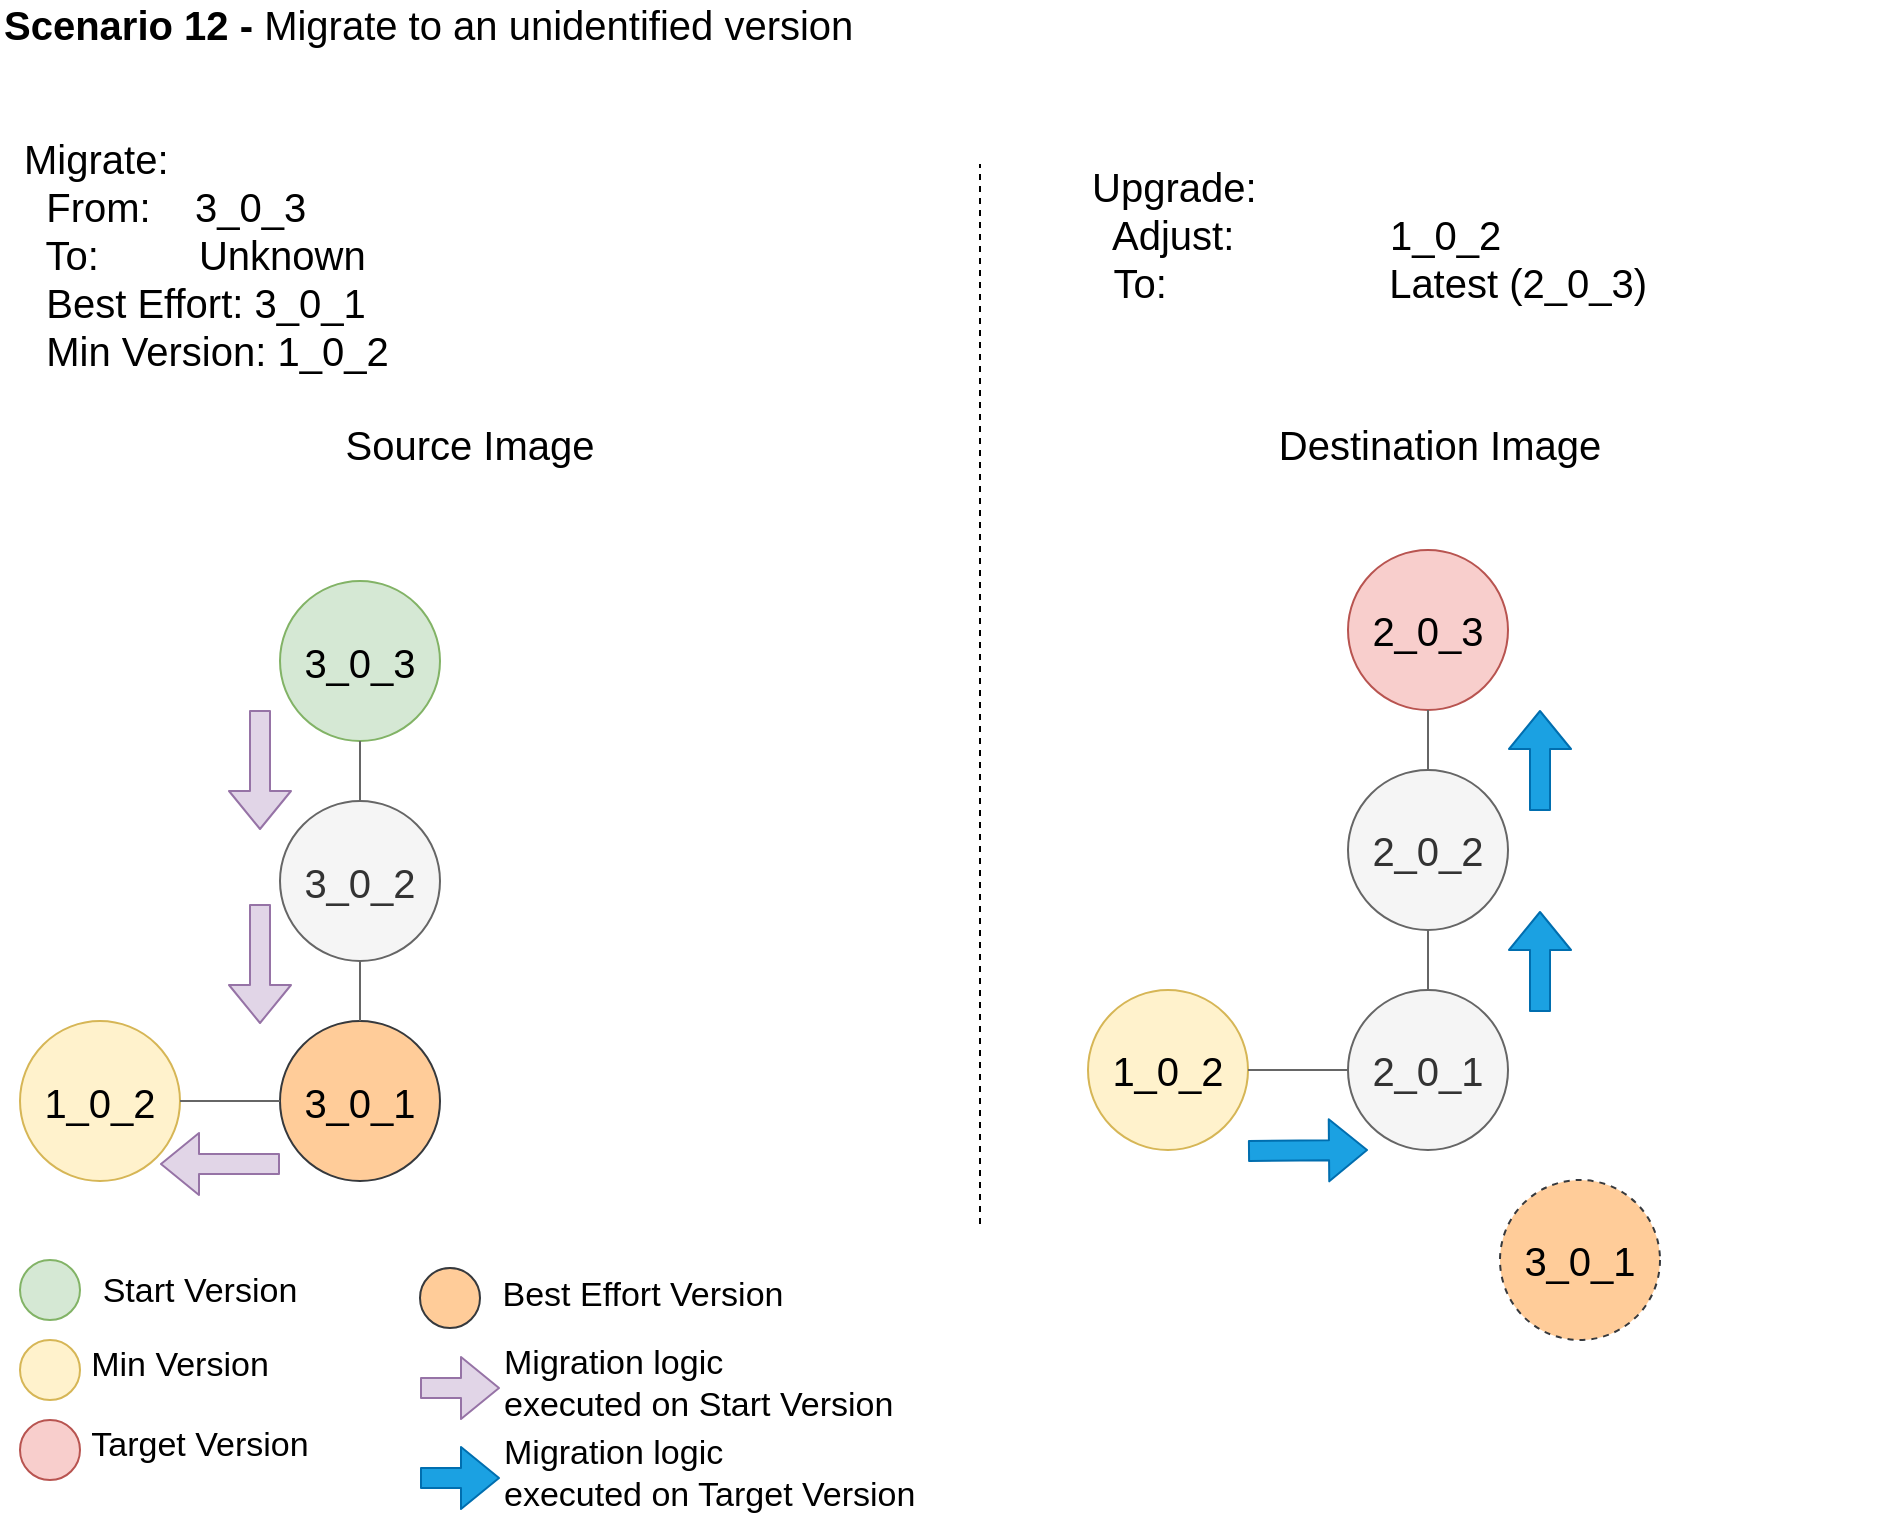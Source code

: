 <mxfile pages="1" version="11.2.5" type="device"><diagram id="9E1KUm-vGZgVrJ2iB9Vl" name="Page-1"><mxGraphModel dx="1086" dy="767" grid="1" gridSize="10" guides="1" tooltips="1" connect="1" arrows="1" fold="1" page="1" pageScale="1" pageWidth="1100" pageHeight="850" math="0" shadow="0"><root><mxCell id="0"/><mxCell id="1" parent="0"/><mxCell id="Z88FInItlsHQhRWIjukK-1" value="&lt;font style=&quot;font-size: 20px&quot;&gt;1_0_2&lt;/font&gt;" style="ellipse;whiteSpace=wrap;html=1;aspect=fixed;shadow=0;fillColor=#fff2cc;strokeColor=#d6b656;" parent="1" vertex="1"><mxGeometry x="40" y="558.5" width="80" height="80" as="geometry"/></mxCell><mxCell id="Z88FInItlsHQhRWIjukK-2" value="&lt;font style=&quot;font-size: 20px&quot;&gt;3_0_1&lt;/font&gt;" style="ellipse;whiteSpace=wrap;html=1;aspect=fixed;shadow=0;fillColor=#ffcc99;strokeColor=#36393d;" parent="1" vertex="1"><mxGeometry x="170" y="558.5" width="80" height="80" as="geometry"/></mxCell><mxCell id="Z88FInItlsHQhRWIjukK-17" value="" style="endArrow=none;html=1;entryX=0;entryY=0.5;entryDx=0;entryDy=0;exitX=1;exitY=0.5;exitDx=0;exitDy=0;fillColor=#f5f5f5;strokeColor=#666666;" parent="1" source="Z88FInItlsHQhRWIjukK-1" target="Z88FInItlsHQhRWIjukK-2" edge="1"><mxGeometry width="50" height="50" relative="1" as="geometry"><mxPoint x="40" y="708.5" as="sourcePoint"/><mxPoint x="90" y="658.5" as="targetPoint"/></mxGeometry></mxCell><mxCell id="Z88FInItlsHQhRWIjukK-38" value="&lt;font style=&quot;font-size: 20px&quot;&gt;Migrate:&lt;br&gt;&amp;nbsp; From:&amp;nbsp; &amp;nbsp; 3_0_3&lt;br&gt;&amp;nbsp; To:&amp;nbsp; &amp;nbsp; &amp;nbsp; &amp;nbsp; &amp;nbsp;Unknown&lt;br&gt;&amp;nbsp; Best Effort: 3_0_1&lt;br&gt;&amp;nbsp; Min Version: 1_0_2&lt;br&gt;&lt;/font&gt;" style="text;html=1;strokeColor=none;fillColor=none;align=left;verticalAlign=middle;whiteSpace=wrap;rounded=0;shadow=0;" parent="1" vertex="1"><mxGeometry x="40" y="130" width="250" height="90" as="geometry"/></mxCell><mxCell id="_29eCQXTMizmnTovHkQx-1" value="&lt;font style=&quot;font-size: 20px&quot;&gt;1_0_2&lt;/font&gt;" style="ellipse;whiteSpace=wrap;html=1;aspect=fixed;shadow=0;fillColor=#fff2cc;strokeColor=#d6b656;" parent="1" vertex="1"><mxGeometry x="574" y="543" width="80" height="80" as="geometry"/></mxCell><mxCell id="_29eCQXTMizmnTovHkQx-2" value="&lt;font style=&quot;font-size: 20px&quot;&gt;2_0_1&lt;/font&gt;" style="ellipse;whiteSpace=wrap;html=1;aspect=fixed;shadow=0;fillColor=#f5f5f5;strokeColor=#666666;fontColor=#333333;" parent="1" vertex="1"><mxGeometry x="704" y="543" width="80" height="80" as="geometry"/></mxCell><mxCell id="_29eCQXTMizmnTovHkQx-3" value="&lt;font style=&quot;font-size: 20px&quot;&gt;3_0_1&lt;/font&gt;" style="ellipse;whiteSpace=wrap;html=1;aspect=fixed;shadow=0;fillColor=#ffcc99;strokeColor=#36393d;dashed=1;" parent="1" vertex="1"><mxGeometry x="780" y="638" width="80" height="80" as="geometry"/></mxCell><mxCell id="_29eCQXTMizmnTovHkQx-4" value="&lt;font style=&quot;font-size: 20px&quot;&gt;2_0_2&lt;/font&gt;" style="ellipse;whiteSpace=wrap;html=1;aspect=fixed;shadow=0;fillColor=#f5f5f5;strokeColor=#666666;fontColor=#333333;" parent="1" vertex="1"><mxGeometry x="704" y="433" width="80" height="80" as="geometry"/></mxCell><mxCell id="_29eCQXTMizmnTovHkQx-5" value="&lt;font style=&quot;font-size: 20px&quot;&gt;2_0_3&lt;/font&gt;" style="ellipse;whiteSpace=wrap;html=1;aspect=fixed;shadow=0;fillColor=#f8cecc;strokeColor=#b85450;" parent="1" vertex="1"><mxGeometry x="704" y="323" width="80" height="80" as="geometry"/></mxCell><mxCell id="_29eCQXTMizmnTovHkQx-9" value="" style="endArrow=none;html=1;entryX=0;entryY=0.5;entryDx=0;entryDy=0;exitX=1;exitY=0.5;exitDx=0;exitDy=0;fillColor=#f5f5f5;strokeColor=#666666;" parent="1" source="_29eCQXTMizmnTovHkQx-1" target="_29eCQXTMizmnTovHkQx-2" edge="1"><mxGeometry width="50" height="50" relative="1" as="geometry"><mxPoint x="574" y="693" as="sourcePoint"/><mxPoint x="624" y="643" as="targetPoint"/></mxGeometry></mxCell><mxCell id="_29eCQXTMizmnTovHkQx-11" value="" style="endArrow=none;html=1;entryX=0.5;entryY=0;entryDx=0;entryDy=0;exitX=0.5;exitY=1;exitDx=0;exitDy=0;fillColor=#f5f5f5;strokeColor=#666666;" parent="1" source="_29eCQXTMizmnTovHkQx-4" target="_29eCQXTMizmnTovHkQx-2" edge="1"><mxGeometry width="50" height="50" relative="1" as="geometry"><mxPoint x="774" y="523" as="sourcePoint"/><mxPoint x="824" y="523" as="targetPoint"/></mxGeometry></mxCell><mxCell id="_29eCQXTMizmnTovHkQx-12" value="" style="endArrow=none;html=1;entryX=0.5;entryY=1;entryDx=0;entryDy=0;exitX=0.5;exitY=0;exitDx=0;exitDy=0;fillColor=#f5f5f5;strokeColor=#666666;" parent="1" source="_29eCQXTMizmnTovHkQx-4" target="_29eCQXTMizmnTovHkQx-5" edge="1"><mxGeometry width="50" height="50" relative="1" as="geometry"><mxPoint x="634" y="453" as="sourcePoint"/><mxPoint x="684" y="453" as="targetPoint"/></mxGeometry></mxCell><mxCell id="_29eCQXTMizmnTovHkQx-17" value="&lt;font style=&quot;font-size: 20px&quot;&gt;Upgrade:&lt;br&gt;&amp;nbsp; Adjust:&amp;nbsp; &amp;nbsp; &amp;nbsp; &amp;nbsp; &amp;nbsp; &amp;nbsp; &amp;nbsp; 1_0_2&lt;br&gt;&amp;nbsp; To:&amp;nbsp; &amp;nbsp; &amp;nbsp; &amp;nbsp; &amp;nbsp; &amp;nbsp; &amp;nbsp; &amp;nbsp; &amp;nbsp; &amp;nbsp; Latest (2_0_3)&lt;br&gt;&lt;/font&gt;" style="text;html=1;strokeColor=none;fillColor=none;align=left;verticalAlign=middle;whiteSpace=wrap;rounded=0;shadow=0;" parent="1" vertex="1"><mxGeometry x="574" y="120" width="286" height="90" as="geometry"/></mxCell><mxCell id="_29eCQXTMizmnTovHkQx-30" value="" style="endArrow=none;dashed=1;html=1;" parent="1" edge="1"><mxGeometry width="50" height="50" relative="1" as="geometry"><mxPoint x="520" y="660" as="sourcePoint"/><mxPoint x="520" y="130" as="targetPoint"/></mxGeometry></mxCell><mxCell id="_29eCQXTMizmnTovHkQx-31" value="&lt;font style=&quot;font-size: 20px&quot;&gt;Source Image&lt;/font&gt;" style="text;html=1;strokeColor=none;fillColor=none;align=center;verticalAlign=middle;whiteSpace=wrap;rounded=0;shadow=0;dashed=1;" parent="1" vertex="1"><mxGeometry x="190" y="260" width="150" height="20" as="geometry"/></mxCell><mxCell id="_29eCQXTMizmnTovHkQx-32" value="&lt;font style=&quot;font-size: 20px&quot;&gt;Destination Image&lt;/font&gt;" style="text;html=1;strokeColor=none;fillColor=none;align=center;verticalAlign=middle;whiteSpace=wrap;rounded=0;shadow=0;dashed=1;" parent="1" vertex="1"><mxGeometry x="660" y="260" width="180" height="20" as="geometry"/></mxCell><mxCell id="RlBO0T4nY8zLXsTE9Msw-1" value="&lt;font style=&quot;font-size: 20px&quot;&gt;3_0_2&lt;/font&gt;" style="ellipse;whiteSpace=wrap;html=1;aspect=fixed;shadow=0;fillColor=#f5f5f5;strokeColor=#666666;fontColor=#333333;" parent="1" vertex="1"><mxGeometry x="170" y="448.5" width="80" height="80" as="geometry"/></mxCell><mxCell id="RlBO0T4nY8zLXsTE9Msw-2" value="&lt;font style=&quot;font-size: 20px&quot;&gt;3_0_3&lt;/font&gt;" style="ellipse;whiteSpace=wrap;html=1;aspect=fixed;shadow=0;fillColor=#d5e8d4;strokeColor=#82b366;" parent="1" vertex="1"><mxGeometry x="170" y="338.5" width="80" height="80" as="geometry"/></mxCell><mxCell id="RlBO0T4nY8zLXsTE9Msw-6" value="" style="endArrow=none;html=1;entryX=0.5;entryY=0;entryDx=0;entryDy=0;exitX=0.5;exitY=1;exitDx=0;exitDy=0;fillColor=#f5f5f5;strokeColor=#666666;" parent="1" source="RlBO0T4nY8zLXsTE9Msw-2" target="RlBO0T4nY8zLXsTE9Msw-1" edge="1"><mxGeometry width="50" height="50" relative="1" as="geometry"><mxPoint x="130" y="608.5" as="sourcePoint"/><mxPoint x="180" y="608.5" as="targetPoint"/></mxGeometry></mxCell><mxCell id="RlBO0T4nY8zLXsTE9Msw-7" value="" style="endArrow=none;html=1;entryX=0.5;entryY=0;entryDx=0;entryDy=0;exitX=0.5;exitY=1;exitDx=0;exitDy=0;fillColor=#f5f5f5;strokeColor=#666666;" parent="1" source="RlBO0T4nY8zLXsTE9Msw-1" target="Z88FInItlsHQhRWIjukK-2" edge="1"><mxGeometry width="50" height="50" relative="1" as="geometry"><mxPoint x="310" y="473" as="sourcePoint"/><mxPoint x="310" y="503" as="targetPoint"/></mxGeometry></mxCell><mxCell id="RlBO0T4nY8zLXsTE9Msw-9" value="" style="shape=flexArrow;endArrow=classic;html=1;fillColor=#e1d5e7;strokeColor=#9673a6;" parent="1" edge="1"><mxGeometry width="50" height="50" relative="1" as="geometry"><mxPoint x="160" y="500" as="sourcePoint"/><mxPoint x="160" y="560" as="targetPoint"/></mxGeometry></mxCell><mxCell id="RlBO0T4nY8zLXsTE9Msw-10" value="" style="shape=flexArrow;endArrow=classic;html=1;fillColor=#e1d5e7;strokeColor=#9673a6;" parent="1" edge="1"><mxGeometry width="50" height="50" relative="1" as="geometry"><mxPoint x="160" y="403" as="sourcePoint"/><mxPoint x="160" y="463" as="targetPoint"/></mxGeometry></mxCell><mxCell id="QD2X2YRfZnpFsbExGkJg-1" value="" style="shape=flexArrow;endArrow=classic;html=1;fillColor=#1ba1e2;strokeColor=#006EAF;" parent="1" edge="1"><mxGeometry width="50" height="50" relative="1" as="geometry"><mxPoint x="654" y="623.5" as="sourcePoint"/><mxPoint x="714" y="623" as="targetPoint"/></mxGeometry></mxCell><mxCell id="_qf8h0In_nBi6pXgI56u-1" value="" style="shape=flexArrow;endArrow=classic;html=1;fillColor=#1ba1e2;strokeColor=#006EAF;" parent="1" edge="1"><mxGeometry width="50" height="50" relative="1" as="geometry"><mxPoint x="800" y="554" as="sourcePoint"/><mxPoint x="800" y="503.5" as="targetPoint"/></mxGeometry></mxCell><mxCell id="_qf8h0In_nBi6pXgI56u-2" value="" style="shape=flexArrow;endArrow=classic;html=1;fillColor=#1ba1e2;strokeColor=#006EAF;" parent="1" edge="1"><mxGeometry width="50" height="50" relative="1" as="geometry"><mxPoint x="800" y="453.5" as="sourcePoint"/><mxPoint x="800" y="403" as="targetPoint"/></mxGeometry></mxCell><mxCell id="oX5ZxH47Q00fmtTwj9m2-3" value="" style="ellipse;whiteSpace=wrap;html=1;aspect=fixed;fillColor=#d5e8d4;strokeColor=#82b366;" parent="1" vertex="1"><mxGeometry x="40" y="678" width="30" height="30" as="geometry"/></mxCell><mxCell id="oX5ZxH47Q00fmtTwj9m2-4" value="Start Version" style="text;html=1;strokeColor=none;fillColor=none;align=center;verticalAlign=middle;whiteSpace=wrap;rounded=0;fontSize=17;" parent="1" vertex="1"><mxGeometry x="80" y="676" width="100" height="35" as="geometry"/></mxCell><mxCell id="oX5ZxH47Q00fmtTwj9m2-5" value="" style="ellipse;whiteSpace=wrap;html=1;aspect=fixed;fillColor=#fff2cc;strokeColor=#d6b656;" parent="1" vertex="1"><mxGeometry x="40" y="718" width="30" height="30" as="geometry"/></mxCell><mxCell id="oX5ZxH47Q00fmtTwj9m2-6" value="Min Version" style="text;html=1;strokeColor=none;fillColor=none;align=center;verticalAlign=middle;whiteSpace=wrap;rounded=0;fontSize=17;" parent="1" vertex="1"><mxGeometry x="70" y="713" width="100" height="35" as="geometry"/></mxCell><mxCell id="oX5ZxH47Q00fmtTwj9m2-7" value="" style="ellipse;whiteSpace=wrap;html=1;aspect=fixed;fillColor=#f8cecc;strokeColor=#b85450;" parent="1" vertex="1"><mxGeometry x="40" y="758" width="30" height="30" as="geometry"/></mxCell><mxCell id="oX5ZxH47Q00fmtTwj9m2-8" value="Target Version" style="text;html=1;strokeColor=none;fillColor=none;align=center;verticalAlign=middle;whiteSpace=wrap;rounded=0;fontSize=17;" parent="1" vertex="1"><mxGeometry x="70" y="753" width="120" height="35" as="geometry"/></mxCell><mxCell id="oX5ZxH47Q00fmtTwj9m2-9" value="" style="shape=flexArrow;endArrow=classic;html=1;fillColor=#e1d5e7;strokeColor=#9673a6;" parent="1" edge="1"><mxGeometry width="50" height="50" relative="1" as="geometry"><mxPoint x="240" y="742" as="sourcePoint"/><mxPoint x="280" y="742" as="targetPoint"/></mxGeometry></mxCell><mxCell id="oX5ZxH47Q00fmtTwj9m2-10" value="Migration logic &lt;br&gt;executed on Start Version" style="text;html=1;strokeColor=none;fillColor=none;align=left;verticalAlign=middle;whiteSpace=wrap;rounded=0;fontSize=17;" parent="1" vertex="1"><mxGeometry x="280" y="722" width="310" height="35" as="geometry"/></mxCell><mxCell id="oX5ZxH47Q00fmtTwj9m2-11" value="" style="shape=flexArrow;endArrow=classic;html=1;fillColor=#1ba1e2;strokeColor=#006EAF;" parent="1" edge="1"><mxGeometry width="50" height="50" relative="1" as="geometry"><mxPoint x="240" y="787" as="sourcePoint"/><mxPoint x="280" y="787" as="targetPoint"/></mxGeometry></mxCell><mxCell id="oX5ZxH47Q00fmtTwj9m2-12" value="Migration logic &lt;br&gt;executed on Target Version" style="text;html=1;strokeColor=none;fillColor=none;align=left;verticalAlign=middle;whiteSpace=wrap;rounded=0;fontSize=17;" parent="1" vertex="1"><mxGeometry x="280" y="767" width="310" height="35" as="geometry"/></mxCell><mxCell id="oX5ZxH47Q00fmtTwj9m2-13" value="" style="ellipse;whiteSpace=wrap;html=1;aspect=fixed;fillColor=#ffcc99;strokeColor=#36393d;" parent="1" vertex="1"><mxGeometry x="240" y="682" width="30" height="30" as="geometry"/></mxCell><mxCell id="oX5ZxH47Q00fmtTwj9m2-14" value="Best Effort Version" style="text;html=1;strokeColor=none;fillColor=none;align=center;verticalAlign=middle;whiteSpace=wrap;rounded=0;fontSize=17;" parent="1" vertex="1"><mxGeometry x="273" y="678" width="157" height="35" as="geometry"/></mxCell><mxCell id="1h4MPmgZBe2g1zTxnUNl-1" value="&lt;font style=&quot;font-size: 20px&quot;&gt;&lt;b&gt;Scenario 12 - &lt;/b&gt;Migrate to an unidentified version&lt;/font&gt;" style="text;html=1;strokeColor=none;fillColor=none;align=left;verticalAlign=middle;whiteSpace=wrap;rounded=0;" parent="1" vertex="1"><mxGeometry x="30" y="50" width="940" height="20" as="geometry"/></mxCell><mxCell id="7qvieCeIeWIiXfZLb1-y-1" value="" style="shape=flexArrow;endArrow=classic;html=1;fillColor=#e1d5e7;strokeColor=#9673a6;" parent="1" edge="1"><mxGeometry width="50" height="50" relative="1" as="geometry"><mxPoint x="170" y="630" as="sourcePoint"/><mxPoint x="110" y="630" as="targetPoint"/></mxGeometry></mxCell></root></mxGraphModel></diagram></mxfile>